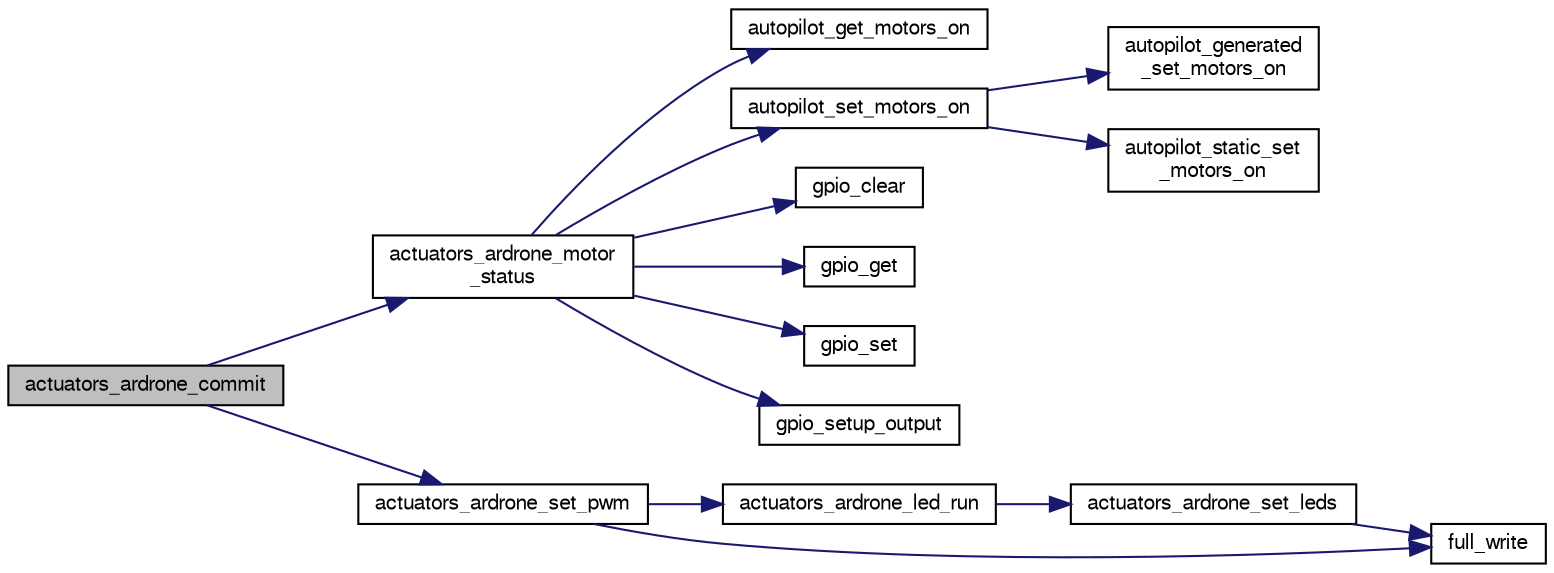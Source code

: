 digraph "actuators_ardrone_commit"
{
  edge [fontname="FreeSans",fontsize="10",labelfontname="FreeSans",labelfontsize="10"];
  node [fontname="FreeSans",fontsize="10",shape=record];
  rankdir="LR";
  Node1 [label="actuators_ardrone_commit",height=0.2,width=0.4,color="black", fillcolor="grey75", style="filled", fontcolor="black"];
  Node1 -> Node2 [color="midnightblue",fontsize="10",style="solid",fontname="FreeSans"];
  Node2 [label="actuators_ardrone_motor\l_status",height=0.2,width=0.4,color="black", fillcolor="white", style="filled",URL="$boards_2ardrone_2actuators_8c.html#ad8d796514edd55dd0f4a2134fd83f691"];
  Node2 -> Node3 [color="midnightblue",fontsize="10",style="solid",fontname="FreeSans"];
  Node3 [label="autopilot_get_motors_on",height=0.2,width=0.4,color="black", fillcolor="white", style="filled",URL="$autopilot_8c.html#a6b52f0f9cd2cbf420a77029513ea6f35",tooltip="get motors status "];
  Node2 -> Node4 [color="midnightblue",fontsize="10",style="solid",fontname="FreeSans"];
  Node4 [label="autopilot_set_motors_on",height=0.2,width=0.4,color="black", fillcolor="white", style="filled",URL="$autopilot_8c.html#a984f4d5c6b86649c92c12acff12025f5",tooltip="turn motors on/off, eventually depending of the current mode set kill_throttle accordingly FIXME is i..."];
  Node4 -> Node5 [color="midnightblue",fontsize="10",style="solid",fontname="FreeSans"];
  Node5 [label="autopilot_generated\l_set_motors_on",height=0.2,width=0.4,color="black", fillcolor="white", style="filled",URL="$fixedwing_2autopilot__generated_8c.html#ae22ba131f3568b0ef1e9b5b57bdf74ab"];
  Node4 -> Node6 [color="midnightblue",fontsize="10",style="solid",fontname="FreeSans"];
  Node6 [label="autopilot_static_set\l_motors_on",height=0.2,width=0.4,color="black", fillcolor="white", style="filled",URL="$fixedwing_2autopilot__static_8c.html#abfbb0a41b76eefca4b0df8297b2569c8"];
  Node2 -> Node7 [color="midnightblue",fontsize="10",style="solid",fontname="FreeSans"];
  Node7 [label="gpio_clear",height=0.2,width=0.4,color="black", fillcolor="white", style="filled",URL="$chibios_2mcu__periph_2gpio__arch_8h.html#a302a5c9e7203669d0b9db8a2952fe009",tooltip="Clear a gpio output to low level. "];
  Node2 -> Node8 [color="midnightblue",fontsize="10",style="solid",fontname="FreeSans"];
  Node8 [label="gpio_get",height=0.2,width=0.4,color="black", fillcolor="white", style="filled",URL="$chibios_2mcu__periph_2gpio__arch_8h.html#afd6403990094d8cd6010b2e641a977da",tooltip="Get level of a gpio. "];
  Node2 -> Node9 [color="midnightblue",fontsize="10",style="solid",fontname="FreeSans"];
  Node9 [label="gpio_set",height=0.2,width=0.4,color="black", fillcolor="white", style="filled",URL="$chibios_2mcu__periph_2gpio__arch_8h.html#a0da8ef247730680b4ffa595d11069051",tooltip="Set a gpio output to high level. "];
  Node2 -> Node10 [color="midnightblue",fontsize="10",style="solid",fontname="FreeSans"];
  Node10 [label="gpio_setup_output",height=0.2,width=0.4,color="black", fillcolor="white", style="filled",URL="$chibios_2mcu__periph_2gpio__arch_8c.html#a614c4a447f1e43381d92c682ac3b953f",tooltip="Setup one or more pins of the given GPIO port as outputs. "];
  Node1 -> Node11 [color="midnightblue",fontsize="10",style="solid",fontname="FreeSans"];
  Node11 [label="actuators_ardrone_set_pwm",height=0.2,width=0.4,color="black", fillcolor="white", style="filled",URL="$boards_2ardrone_2actuators_8c.html#a3e18bc7da29945523e0b38e96549ef24",tooltip="Write motor speed command cmd = 001aaaaa aaaabbbb bbbbbccc ccccccdd ddddddd0. "];
  Node11 -> Node12 [color="midnightblue",fontsize="10",style="solid",fontname="FreeSans"];
  Node12 [label="actuators_ardrone_led_run",height=0.2,width=0.4,color="black", fillcolor="white", style="filled",URL="$boards_2ardrone_2actuators_8c.html#a913a981db9fcfdbd6e725e41bd10e517"];
  Node12 -> Node13 [color="midnightblue",fontsize="10",style="solid",fontname="FreeSans"];
  Node13 [label="actuators_ardrone_set_leds",height=0.2,width=0.4,color="black", fillcolor="white", style="filled",URL="$boards_2ardrone_2actuators_8c.html#a11c0ec8b46c2dfe8877fbf3b0ca3244a",tooltip="Write LED command cmd = 011rrrr0 000gggg0 (this is ardrone1 format, we need ardrone2 format) ..."];
  Node13 -> Node14 [color="midnightblue",fontsize="10",style="solid",fontname="FreeSans"];
  Node14 [label="full_write",height=0.2,width=0.4,color="black", fillcolor="white", style="filled",URL="$navdata_8c.html#a2a56a11d98c367fcfc5bd7afb77fd2ec",tooltip="Write to fd even while being interrupted. "];
  Node11 -> Node14 [color="midnightblue",fontsize="10",style="solid",fontname="FreeSans"];
}
